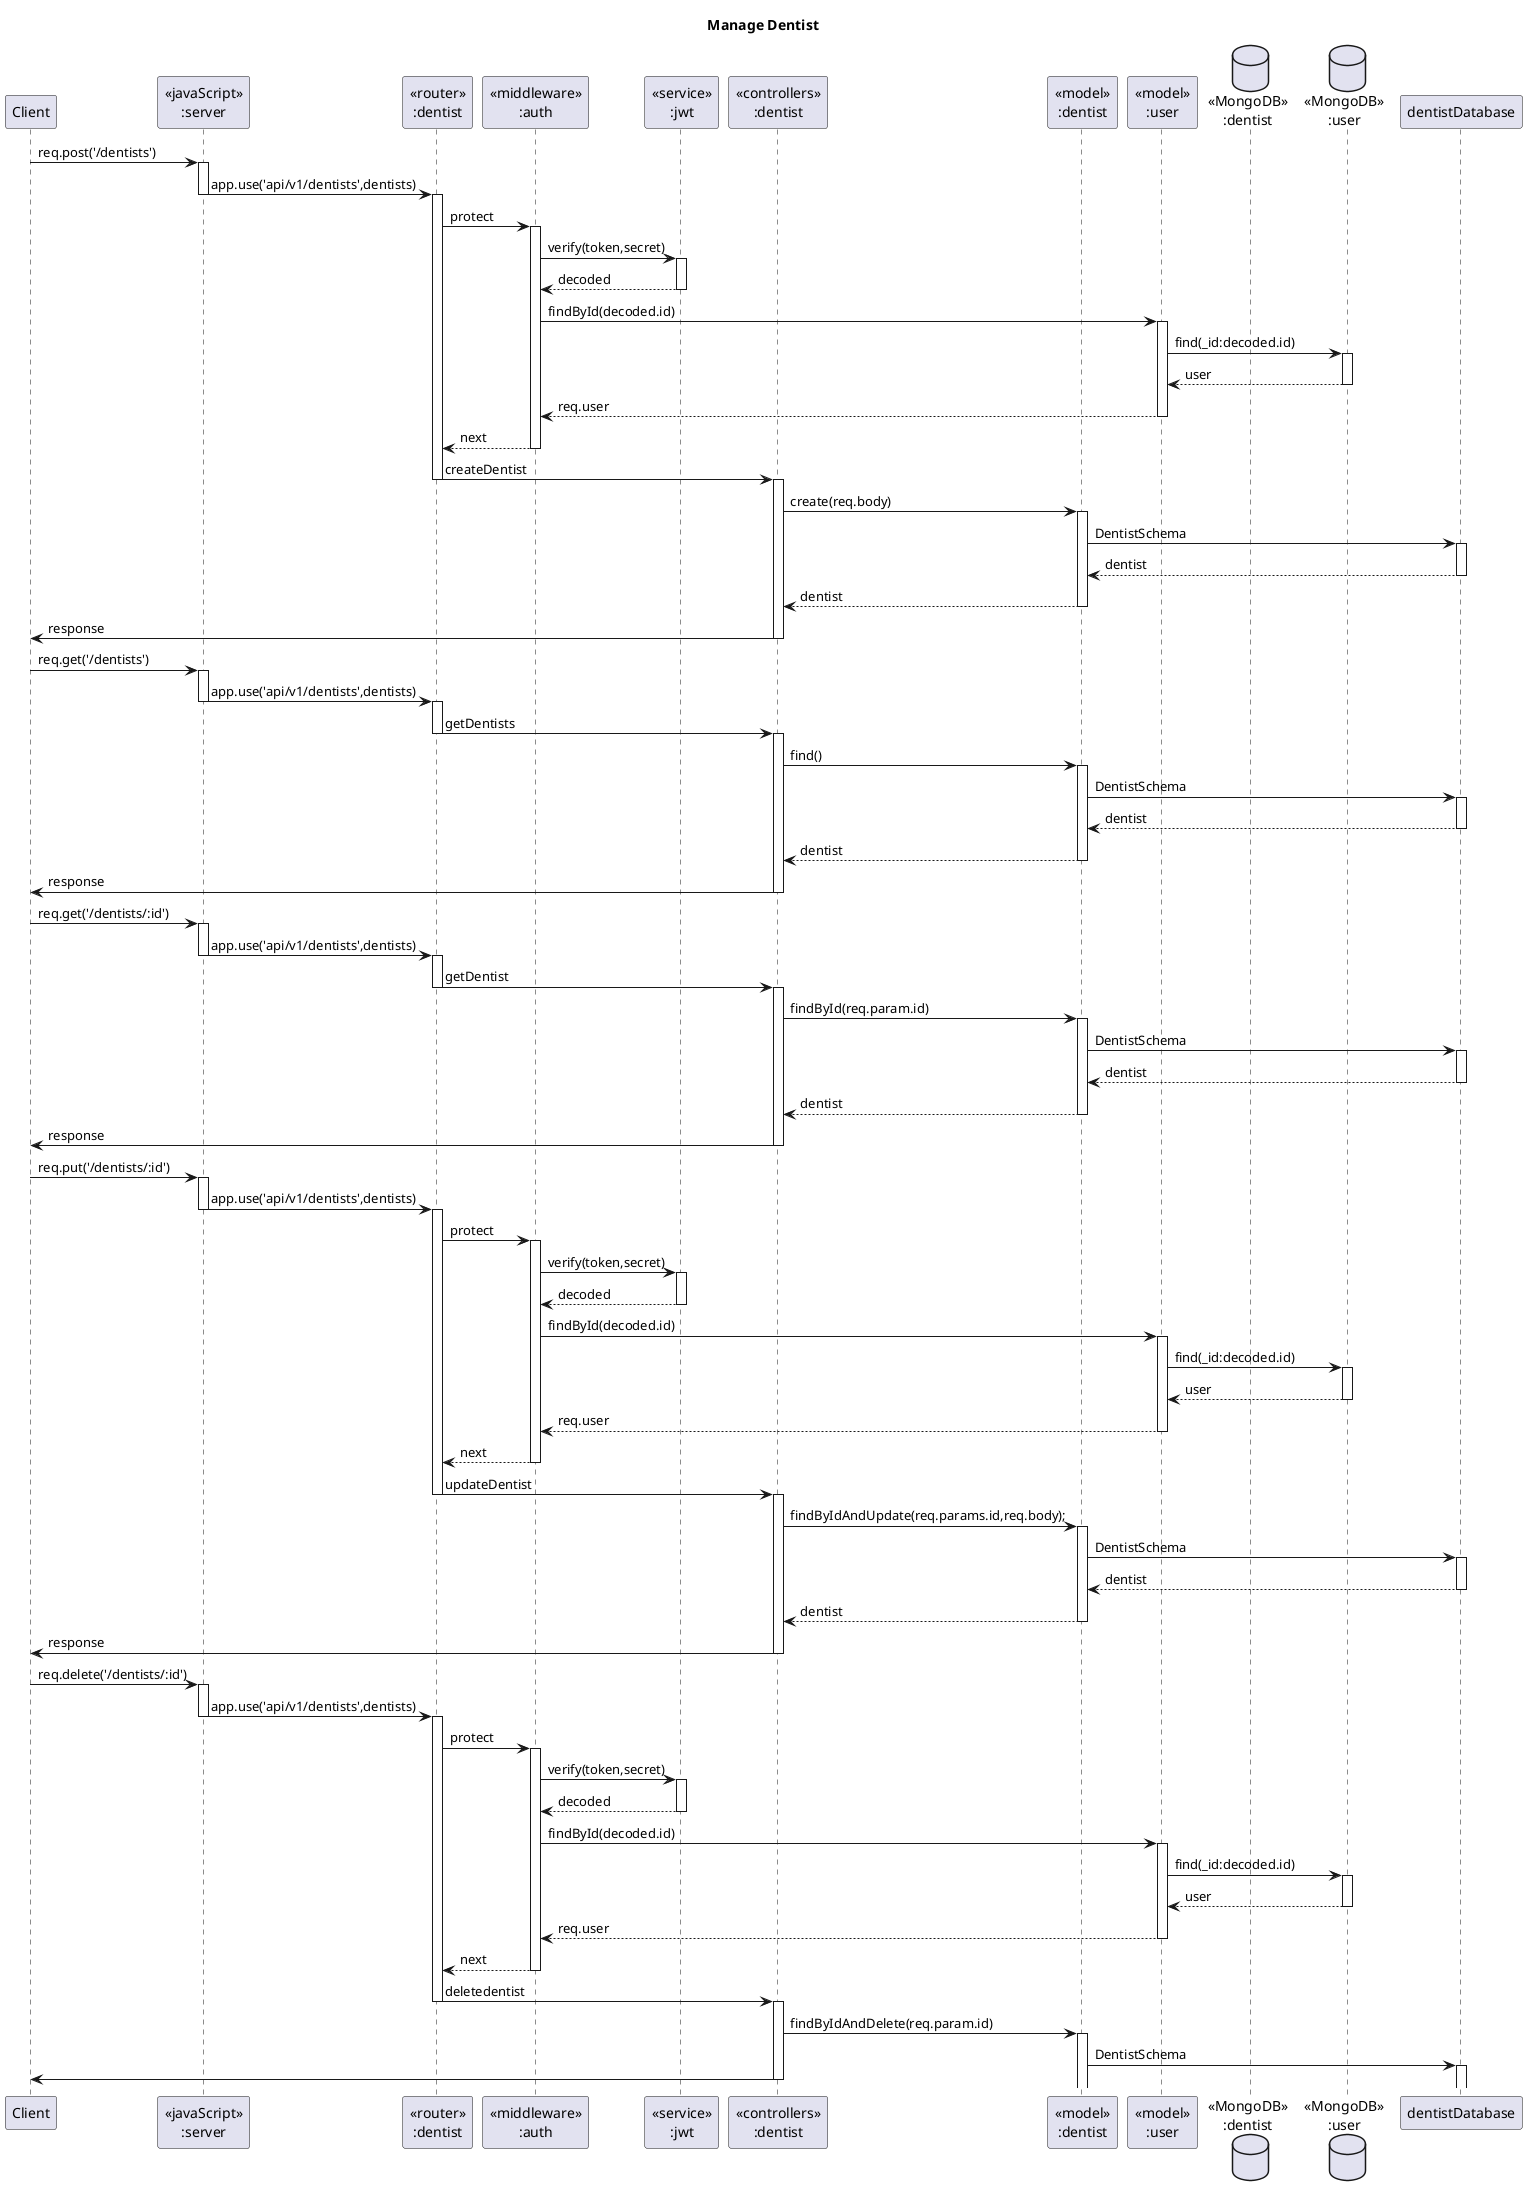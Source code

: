 @startuml Manage Dentist

title "Manage Dentist"

participant "Client" as client
participant "<<javaScript>>\n:server" as server
participant "<<router>>\n:dentist" as dentist
participant "<<middleware>>\n:auth" as middleware
participant "<<service>>\n:jwt" as jwt
participant "<<controllers>>\n:dentist" as controllerDentists
participant "<<model>>\n:dentist" as modelDentist
participant "<<model>>\n:user" as modelUser
database "<<MongoDB>>\n:dentist" as DentistDatabase
database "<<MongoDB>>\n:user" as userDatabase

client->server ++:req.post('/dentists')
server->dentist --++:app.use('api/v1/dentists',dentists)
dentist->middleware ++:protect
middleware->jwt ++:verify(token,secret)
jwt-->middleware --: decoded
middleware->modelUser ++:findById(decoded.id)
modelUser -> userDatabase ++:find(_id:decoded.id)
userDatabase --> modelUser --:user
modelUser-->middleware --:req.user
middleware-->dentist --:next
dentist -> controllerDentists --++:createDentist
controllerDentists->modelDentist ++:create(req.body)
modelDentist ->dentistDatabase ++: DentistSchema
dentistDatabase --> modelDentist --: dentist
controllerDentists <-- modelDentist --:dentist
controllerDentists->client --:response

client->server ++:req.get('/dentists')
server->dentist --++:app.use('api/v1/dentists',dentists)
dentist -> controllerDentists --++:getDentists
controllerDentists->modelDentist ++:find()
modelDentist ->dentistDatabase ++: DentistSchema
dentistDatabase --> modelDentist --: dentist
controllerDentists <-- modelDentist --:dentist
controllerDentists->client --:response

client->server ++:req.get('/dentists/:id')
server->dentist --++:app.use('api/v1/dentists',dentists)
dentist -> controllerDentists --++:getDentist
controllerDentists->modelDentist ++:findById(req.param.id)
modelDentist ->dentistDatabase ++: DentistSchema
dentistDatabase --> modelDentist --: dentist
controllerDentists <-- modelDentist --:dentist
controllerDentists->client --:response

client->server ++:req.put('/dentists/:id')
server->dentist --++:app.use('api/v1/dentists',dentists)
dentist->middleware ++:protect
middleware->jwt ++:verify(token,secret)
jwt-->middleware --: decoded
middleware->modelUser ++:findById(decoded.id)
modelUser -> userDatabase ++:find(_id:decoded.id)
userDatabase --> modelUser --:user
modelUser-->middleware --:req.user
middleware-->dentist --:next
dentist -> controllerDentists --++:updateDentist
controllerDentists->modelDentist ++:findByIdAndUpdate(req.params.id,req.body);
modelDentist ->dentistDatabase ++: DentistSchema
dentistDatabase --> modelDentist --: dentist
controllerDentists <-- modelDentist --:dentist
controllerDentists->client --:response

client->server ++:req.delete('/dentists/:id')
server->dentist --++:app.use('api/v1/dentists',dentists)
dentist->middleware ++:protect
middleware->jwt ++:verify(token,secret)
jwt-->middleware --: decoded
middleware->modelUser ++:findById(decoded.id)
modelUser -> userDatabase ++:find(_id:decoded.id)
userDatabase --> modelUser --:user
modelUser-->middleware --:req.user
middleware-->dentist --:next
dentist -> controllerDentists --++:deletedentist
controllerDentists->modelDentist ++:findByIdAndDelete(req.param.id)
modelDentist ->dentistDatabase ++: DentistSchema
controllerDentists->client --:


@enduml